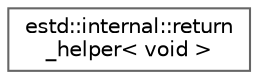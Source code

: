 digraph "Graphical Class Hierarchy"
{
 // LATEX_PDF_SIZE
  bgcolor="transparent";
  edge [fontname=Helvetica,fontsize=10,labelfontname=Helvetica,labelfontsize=10];
  node [fontname=Helvetica,fontsize=10,shape=box,height=0.2,width=0.4];
  rankdir="LR";
  Node0 [id="Node000000",label="estd::internal::return\l_helper\< void \>",height=0.2,width=0.4,color="grey40", fillcolor="white", style="filled",URL="$d7/d81/structestd_1_1internal_1_1return__helper_3_01void_01_4.html",tooltip=" "];
}
